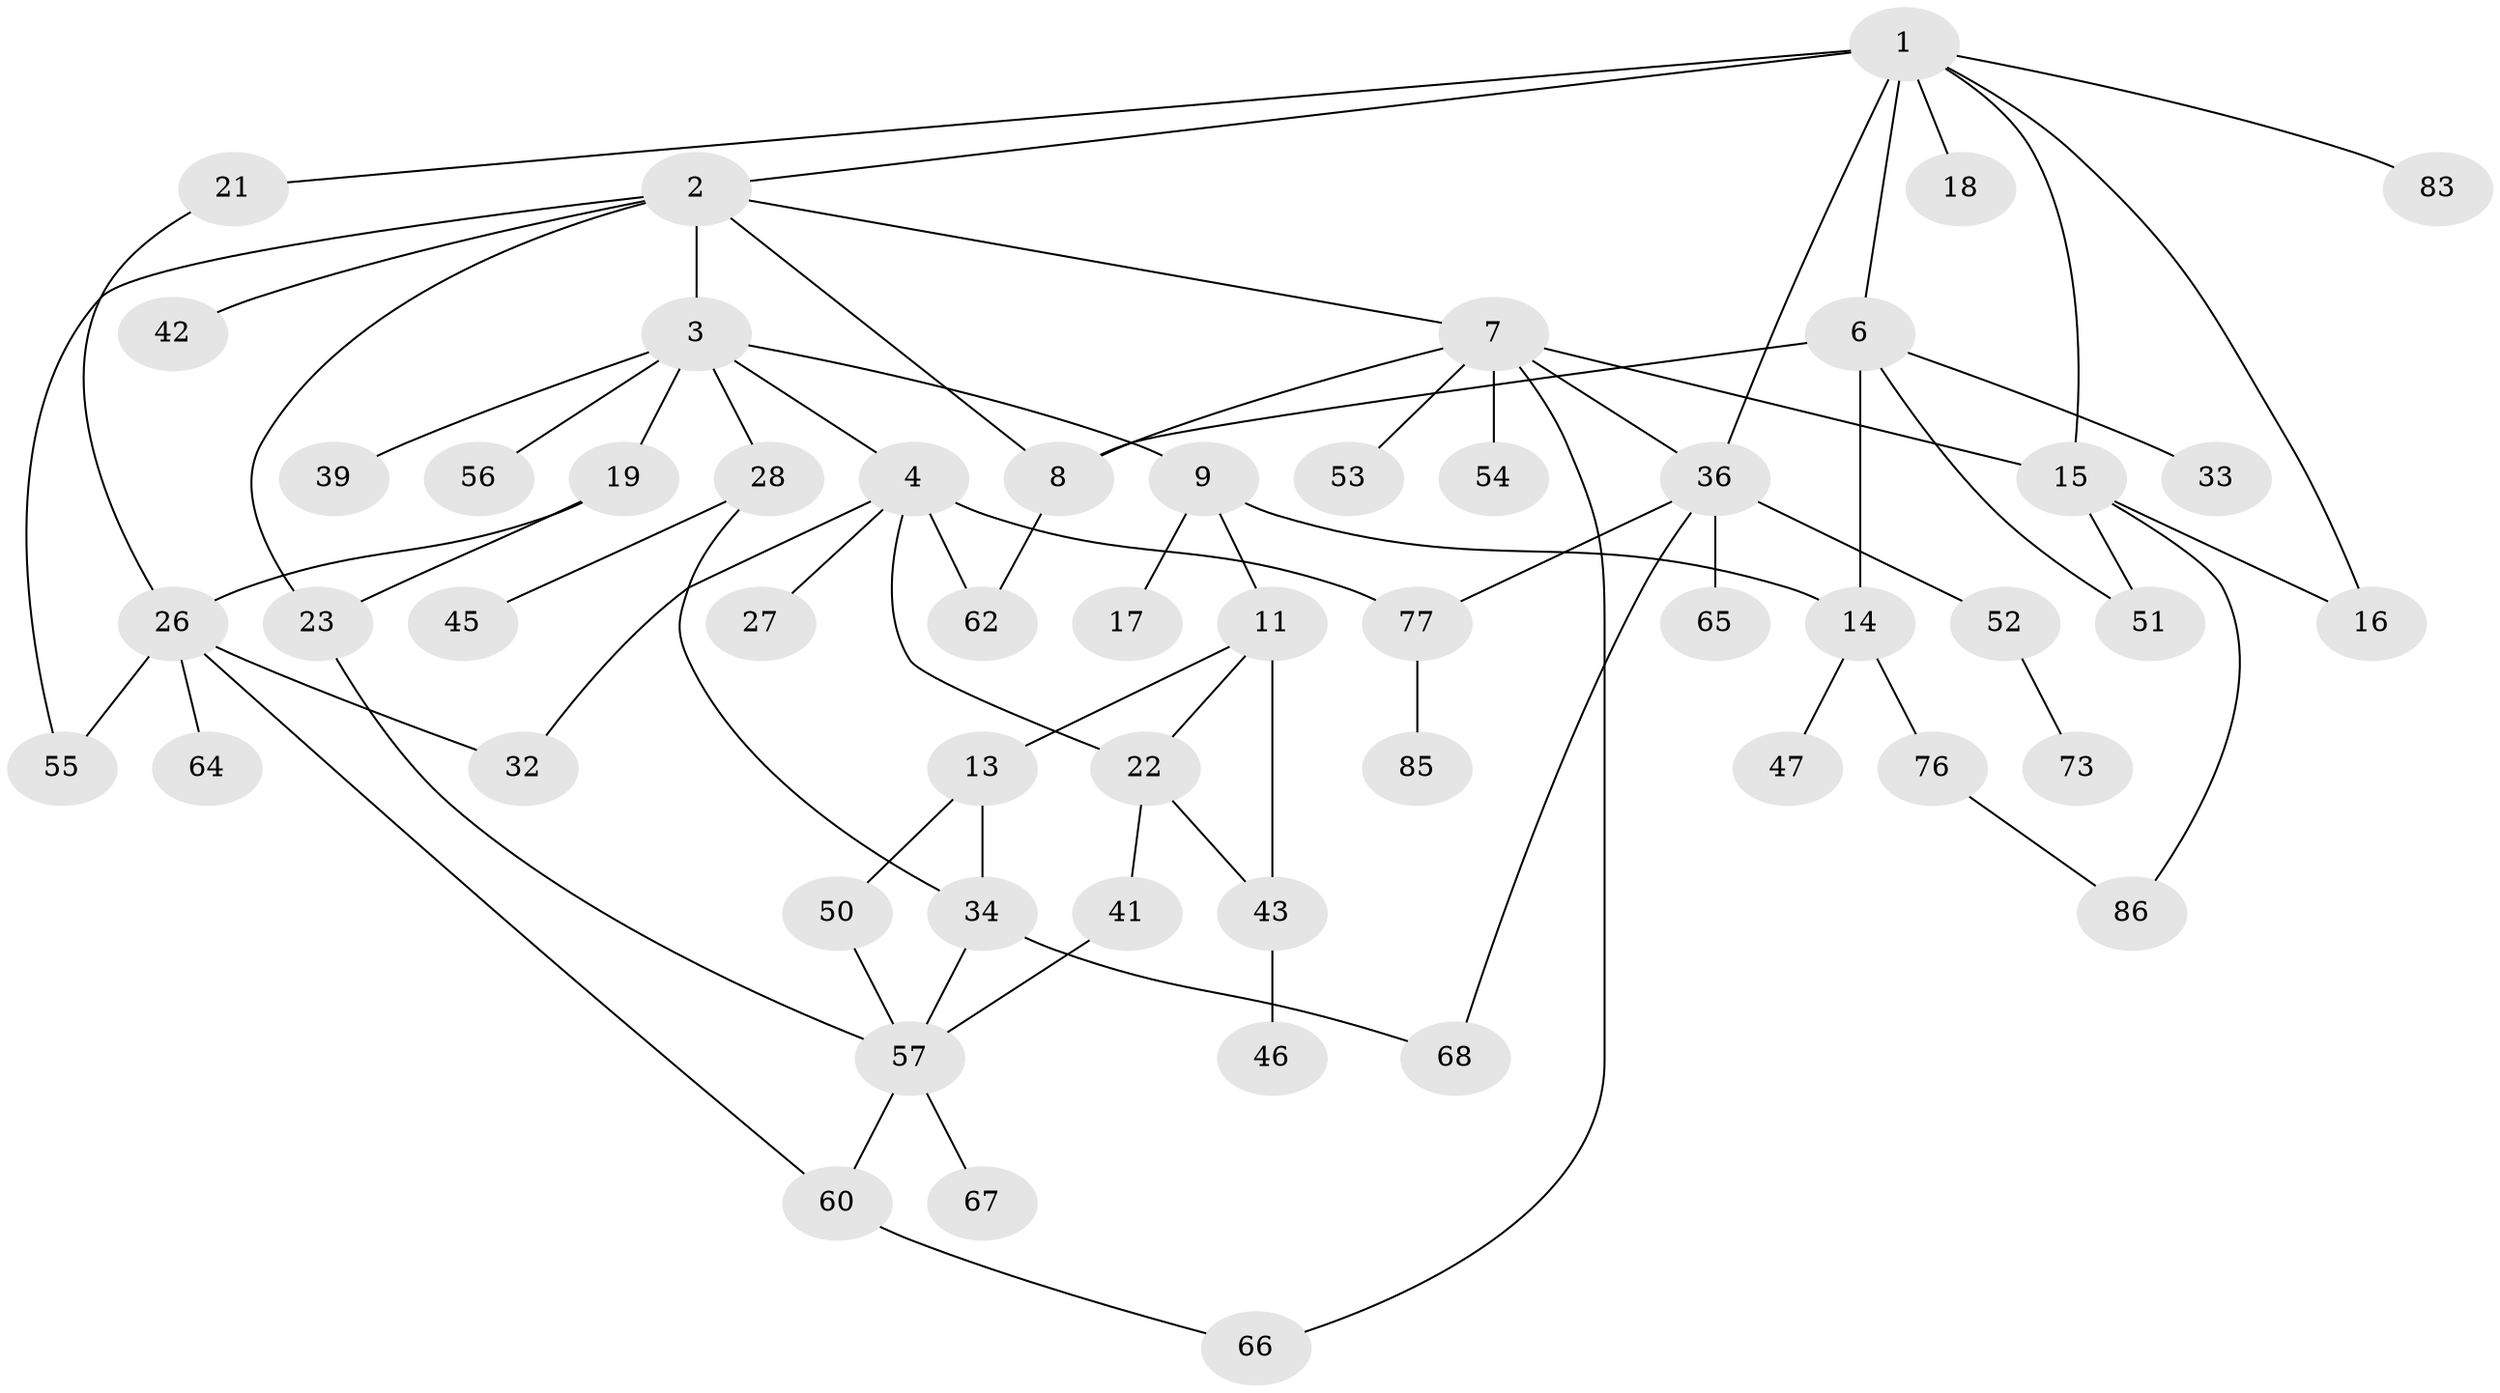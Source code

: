 // Generated by graph-tools (version 1.1) at 2025/23/03/03/25 07:23:35]
// undirected, 54 vertices, 76 edges
graph export_dot {
graph [start="1"]
  node [color=gray90,style=filled];
  1 [super="+5"];
  2 [super="+49"];
  3 [super="+10"];
  4 [super="+20"];
  6 [super="+24"];
  7 [super="+78"];
  8 [super="+29"];
  9 [super="+40"];
  11 [super="+12"];
  13 [super="+35"];
  14;
  15 [super="+31"];
  16 [super="+61"];
  17;
  18;
  19 [super="+69"];
  21 [super="+82"];
  22 [super="+30"];
  23 [super="+25"];
  26 [super="+37"];
  27;
  28 [super="+44"];
  32 [super="+84"];
  33;
  34 [super="+38"];
  36 [super="+71"];
  39;
  41;
  42;
  43 [super="+48"];
  45 [super="+80"];
  46;
  47;
  50;
  51 [super="+58"];
  52 [super="+59"];
  53;
  54;
  55;
  56;
  57 [super="+72"];
  60 [super="+63"];
  62;
  64;
  65;
  66 [super="+75"];
  67 [super="+70"];
  68;
  73 [super="+74"];
  76 [super="+79"];
  77 [super="+81"];
  83;
  85;
  86;
  1 -- 2;
  1 -- 6;
  1 -- 18;
  1 -- 21;
  1 -- 83;
  1 -- 36;
  1 -- 16;
  1 -- 15;
  2 -- 3;
  2 -- 7;
  2 -- 8;
  2 -- 23;
  2 -- 42;
  2 -- 55;
  3 -- 4;
  3 -- 9;
  3 -- 19;
  3 -- 39;
  3 -- 56;
  3 -- 28;
  4 -- 27;
  4 -- 32;
  4 -- 77;
  4 -- 22;
  4 -- 62;
  6 -- 14;
  6 -- 33;
  6 -- 51;
  6 -- 8;
  7 -- 36;
  7 -- 53;
  7 -- 54;
  7 -- 8;
  7 -- 15;
  7 -- 66;
  8 -- 62;
  9 -- 11;
  9 -- 14;
  9 -- 17;
  11 -- 13;
  11 -- 43;
  11 -- 22;
  13 -- 34;
  13 -- 50;
  14 -- 47;
  14 -- 76;
  15 -- 86;
  15 -- 51;
  15 -- 16;
  19 -- 26;
  19 -- 23;
  21 -- 26;
  22 -- 41;
  22 -- 43;
  23 -- 57;
  26 -- 64;
  26 -- 55;
  26 -- 60;
  26 -- 32;
  28 -- 45;
  28 -- 34;
  34 -- 57;
  34 -- 68;
  36 -- 52;
  36 -- 65;
  36 -- 68;
  36 -- 77;
  41 -- 57;
  43 -- 46;
  50 -- 57;
  52 -- 73;
  57 -- 60;
  57 -- 67;
  60 -- 66;
  76 -- 86;
  77 -- 85;
}

